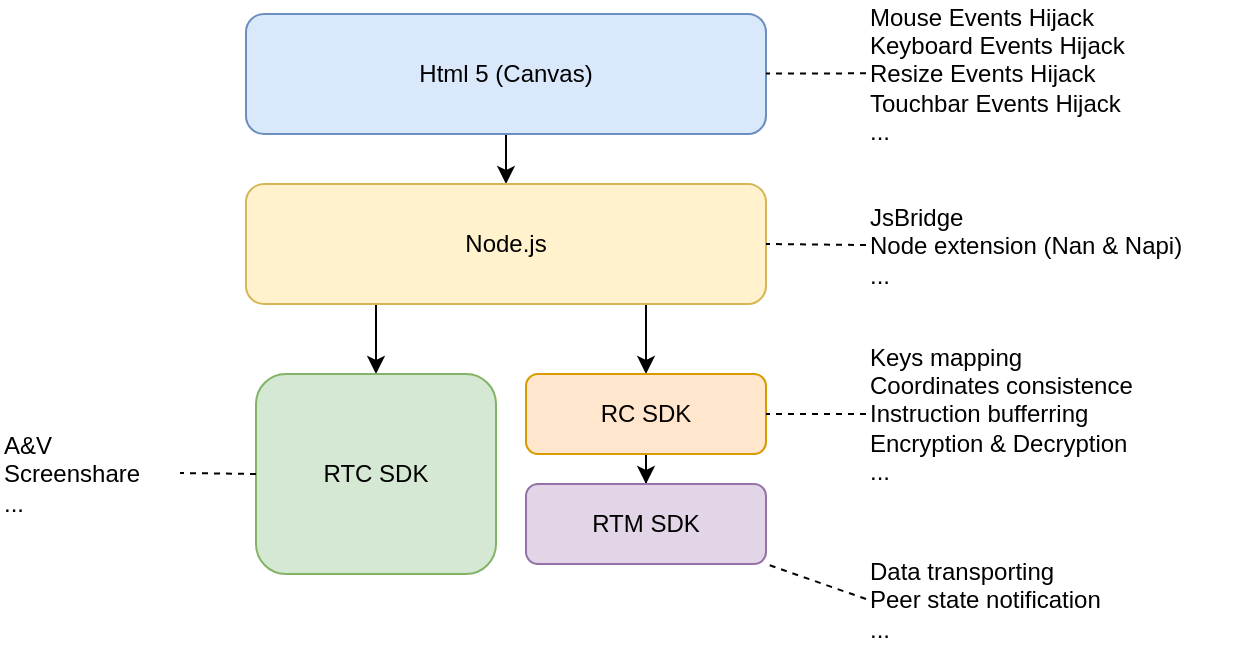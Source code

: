 <mxfile version="14.9.2" type="github">
  <diagram id="sXxc-USiPynXxVxldOQo" name="第 1 页">
    <mxGraphModel dx="946" dy="589" grid="1" gridSize="10" guides="1" tooltips="1" connect="1" arrows="1" fold="1" page="1" pageScale="1" pageWidth="827" pageHeight="1169" math="0" shadow="0">
      <root>
        <mxCell id="0" />
        <mxCell id="1" parent="0" />
        <mxCell id="J6XE2V9fyN6BngksWBQa-7" value="" style="edgeStyle=orthogonalEdgeStyle;rounded=0;orthogonalLoop=1;jettySize=auto;html=1;" edge="1" parent="1" source="J6XE2V9fyN6BngksWBQa-1" target="J6XE2V9fyN6BngksWBQa-2">
          <mxGeometry relative="1" as="geometry" />
        </mxCell>
        <mxCell id="J6XE2V9fyN6BngksWBQa-1" value="Html 5 (Canvas)" style="rounded=1;whiteSpace=wrap;html=1;fillColor=#dae8fc;strokeColor=#6c8ebf;" vertex="1" parent="1">
          <mxGeometry x="180" y="70" width="260" height="60" as="geometry" />
        </mxCell>
        <mxCell id="J6XE2V9fyN6BngksWBQa-8" style="edgeStyle=orthogonalEdgeStyle;rounded=0;orthogonalLoop=1;jettySize=auto;html=1;exitX=0.25;exitY=1;exitDx=0;exitDy=0;" edge="1" parent="1" source="J6XE2V9fyN6BngksWBQa-2" target="J6XE2V9fyN6BngksWBQa-3">
          <mxGeometry relative="1" as="geometry" />
        </mxCell>
        <mxCell id="J6XE2V9fyN6BngksWBQa-9" style="edgeStyle=orthogonalEdgeStyle;rounded=0;orthogonalLoop=1;jettySize=auto;html=1;exitX=0.75;exitY=1;exitDx=0;exitDy=0;entryX=0.5;entryY=0;entryDx=0;entryDy=0;" edge="1" parent="1" source="J6XE2V9fyN6BngksWBQa-2" target="J6XE2V9fyN6BngksWBQa-4">
          <mxGeometry relative="1" as="geometry" />
        </mxCell>
        <mxCell id="J6XE2V9fyN6BngksWBQa-2" value="Node.js" style="rounded=1;whiteSpace=wrap;html=1;fillColor=#fff2cc;strokeColor=#d6b656;" vertex="1" parent="1">
          <mxGeometry x="180" y="155" width="260" height="60" as="geometry" />
        </mxCell>
        <mxCell id="J6XE2V9fyN6BngksWBQa-3" value="RTC SDK" style="rounded=1;whiteSpace=wrap;html=1;fillColor=#d5e8d4;strokeColor=#82b366;" vertex="1" parent="1">
          <mxGeometry x="185" y="250" width="120" height="100" as="geometry" />
        </mxCell>
        <mxCell id="J6XE2V9fyN6BngksWBQa-6" value="" style="edgeStyle=orthogonalEdgeStyle;rounded=0;orthogonalLoop=1;jettySize=auto;html=1;" edge="1" parent="1" source="J6XE2V9fyN6BngksWBQa-4" target="J6XE2V9fyN6BngksWBQa-5">
          <mxGeometry relative="1" as="geometry" />
        </mxCell>
        <mxCell id="J6XE2V9fyN6BngksWBQa-4" value="RC SDK" style="rounded=1;whiteSpace=wrap;html=1;fillColor=#ffe6cc;strokeColor=#d79b00;" vertex="1" parent="1">
          <mxGeometry x="320" y="250" width="120" height="40" as="geometry" />
        </mxCell>
        <mxCell id="J6XE2V9fyN6BngksWBQa-5" value="RTM SDK" style="rounded=1;whiteSpace=wrap;html=1;fillColor=#e1d5e7;strokeColor=#9673a6;" vertex="1" parent="1">
          <mxGeometry x="320" y="305" width="120" height="40" as="geometry" />
        </mxCell>
        <mxCell id="J6XE2V9fyN6BngksWBQa-13" value="" style="rounded=0;orthogonalLoop=1;jettySize=auto;html=1;dashed=1;endArrow=none;endFill=0;" edge="1" parent="1" source="J6XE2V9fyN6BngksWBQa-10" target="J6XE2V9fyN6BngksWBQa-1">
          <mxGeometry relative="1" as="geometry" />
        </mxCell>
        <mxCell id="J6XE2V9fyN6BngksWBQa-10" value="Mouse Events Hijack&lt;br&gt;Keyboard Events Hijack&lt;br&gt;Resize Events Hijack&lt;br&gt;Touchbar Events Hijack&lt;br&gt;..." style="text;html=1;strokeColor=none;fillColor=none;align=left;verticalAlign=middle;whiteSpace=wrap;rounded=0;" vertex="1" parent="1">
          <mxGeometry x="490" y="68" width="186" height="63" as="geometry" />
        </mxCell>
        <mxCell id="J6XE2V9fyN6BngksWBQa-14" value="JsBridge&lt;br&gt;Node extension (Nan &amp;amp; Napi)&lt;br&gt;..." style="text;html=1;strokeColor=none;fillColor=none;align=left;verticalAlign=middle;whiteSpace=wrap;rounded=0;" vertex="1" parent="1">
          <mxGeometry x="490" y="154" width="186" height="63" as="geometry" />
        </mxCell>
        <mxCell id="J6XE2V9fyN6BngksWBQa-15" value="" style="rounded=0;orthogonalLoop=1;jettySize=auto;html=1;dashed=1;endArrow=none;endFill=0;entryX=1;entryY=0.5;entryDx=0;entryDy=0;exitX=0;exitY=0.5;exitDx=0;exitDy=0;" edge="1" parent="1" source="J6XE2V9fyN6BngksWBQa-14" target="J6XE2V9fyN6BngksWBQa-2">
          <mxGeometry relative="1" as="geometry">
            <mxPoint x="500" y="109.67" as="sourcePoint" />
            <mxPoint x="450" y="109.762" as="targetPoint" />
          </mxGeometry>
        </mxCell>
        <mxCell id="J6XE2V9fyN6BngksWBQa-16" value="A&amp;amp;V&lt;br&gt;Screenshare&lt;br&gt;..." style="text;html=1;strokeColor=none;fillColor=none;align=left;verticalAlign=middle;whiteSpace=wrap;rounded=0;" vertex="1" parent="1">
          <mxGeometry x="57" y="268" width="90" height="63" as="geometry" />
        </mxCell>
        <mxCell id="J6XE2V9fyN6BngksWBQa-17" value="" style="rounded=0;orthogonalLoop=1;jettySize=auto;html=1;dashed=1;endArrow=none;endFill=0;entryX=1;entryY=0.5;entryDx=0;entryDy=0;exitX=0;exitY=0.5;exitDx=0;exitDy=0;" edge="1" parent="1" source="J6XE2V9fyN6BngksWBQa-3" target="J6XE2V9fyN6BngksWBQa-16">
          <mxGeometry relative="1" as="geometry">
            <mxPoint x="500" y="195.5" as="sourcePoint" />
            <mxPoint x="450" y="195" as="targetPoint" />
          </mxGeometry>
        </mxCell>
        <mxCell id="J6XE2V9fyN6BngksWBQa-19" value="Keys mapping&lt;br&gt;Coordinates consistence&lt;br&gt;Instruction bufferring&lt;br&gt;Encryption &amp;amp; Decryption&lt;br&gt;..." style="text;html=1;strokeColor=none;fillColor=none;align=left;verticalAlign=middle;whiteSpace=wrap;rounded=0;" vertex="1" parent="1">
          <mxGeometry x="490" y="238.5" width="186" height="63" as="geometry" />
        </mxCell>
        <mxCell id="J6XE2V9fyN6BngksWBQa-20" value="" style="rounded=0;orthogonalLoop=1;jettySize=auto;html=1;dashed=1;endArrow=none;endFill=0;entryX=1;entryY=0.5;entryDx=0;entryDy=0;exitX=0;exitY=0.5;exitDx=0;exitDy=0;" edge="1" parent="1" source="J6XE2V9fyN6BngksWBQa-19" target="J6XE2V9fyN6BngksWBQa-4">
          <mxGeometry relative="1" as="geometry">
            <mxPoint x="500" y="195.5" as="sourcePoint" />
            <mxPoint x="450" y="195" as="targetPoint" />
          </mxGeometry>
        </mxCell>
        <mxCell id="J6XE2V9fyN6BngksWBQa-21" value="Data transporting&lt;br&gt;Peer state notification&lt;br&gt;..." style="text;html=1;strokeColor=none;fillColor=none;align=left;verticalAlign=middle;whiteSpace=wrap;rounded=0;" vertex="1" parent="1">
          <mxGeometry x="490" y="331" width="186" height="63" as="geometry" />
        </mxCell>
        <mxCell id="J6XE2V9fyN6BngksWBQa-22" value="" style="rounded=0;orthogonalLoop=1;jettySize=auto;html=1;dashed=1;endArrow=none;endFill=0;entryX=1;entryY=1;entryDx=0;entryDy=0;exitX=0;exitY=0.5;exitDx=0;exitDy=0;" edge="1" parent="1" source="J6XE2V9fyN6BngksWBQa-21" target="J6XE2V9fyN6BngksWBQa-5">
          <mxGeometry relative="1" as="geometry">
            <mxPoint x="500" y="280" as="sourcePoint" />
            <mxPoint x="450" y="280" as="targetPoint" />
          </mxGeometry>
        </mxCell>
      </root>
    </mxGraphModel>
  </diagram>
</mxfile>
